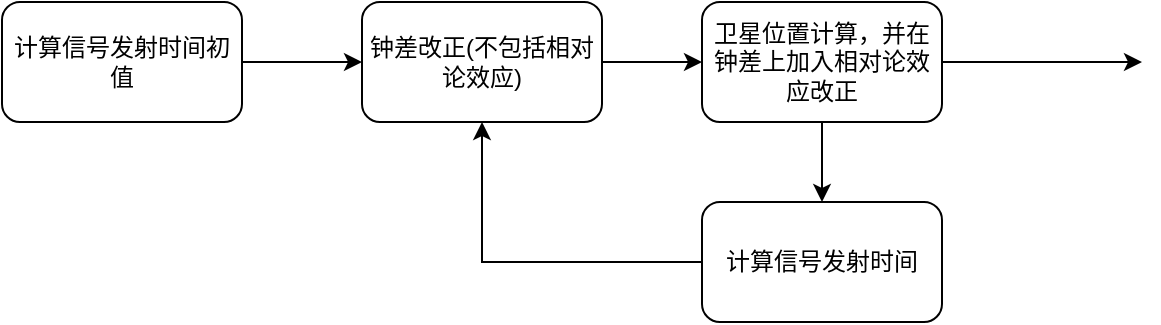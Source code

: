 <mxfile version="22.0.3" type="device">
  <diagram name="第 1 页" id="FdwuOdAJ5ioro038BymV">
    <mxGraphModel dx="1038" dy="844" grid="1" gridSize="10" guides="1" tooltips="1" connect="1" arrows="1" fold="1" page="1" pageScale="1" pageWidth="1169" pageHeight="827" math="0" shadow="0">
      <root>
        <mxCell id="0" />
        <mxCell id="1" parent="0" />
        <mxCell id="X3vj6hwvmeyu9zKs2CTb-3" value="" style="edgeStyle=orthogonalEdgeStyle;rounded=0;orthogonalLoop=1;jettySize=auto;html=1;" edge="1" parent="1" source="X3vj6hwvmeyu9zKs2CTb-1" target="X3vj6hwvmeyu9zKs2CTb-2">
          <mxGeometry relative="1" as="geometry" />
        </mxCell>
        <mxCell id="X3vj6hwvmeyu9zKs2CTb-1" value="计算信号发射时间初值" style="rounded=1;whiteSpace=wrap;html=1;" vertex="1" parent="1">
          <mxGeometry x="70" y="380" width="120" height="60" as="geometry" />
        </mxCell>
        <mxCell id="X3vj6hwvmeyu9zKs2CTb-5" value="" style="edgeStyle=orthogonalEdgeStyle;rounded=0;orthogonalLoop=1;jettySize=auto;html=1;" edge="1" parent="1" source="X3vj6hwvmeyu9zKs2CTb-2" target="X3vj6hwvmeyu9zKs2CTb-4">
          <mxGeometry relative="1" as="geometry" />
        </mxCell>
        <mxCell id="X3vj6hwvmeyu9zKs2CTb-2" value="钟差改正(不包括相对论效应)" style="whiteSpace=wrap;html=1;rounded=1;" vertex="1" parent="1">
          <mxGeometry x="250" y="380" width="120" height="60" as="geometry" />
        </mxCell>
        <mxCell id="X3vj6hwvmeyu9zKs2CTb-8" value="" style="edgeStyle=orthogonalEdgeStyle;rounded=0;orthogonalLoop=1;jettySize=auto;html=1;" edge="1" parent="1" source="X3vj6hwvmeyu9zKs2CTb-4" target="X3vj6hwvmeyu9zKs2CTb-7">
          <mxGeometry relative="1" as="geometry" />
        </mxCell>
        <mxCell id="X3vj6hwvmeyu9zKs2CTb-10" style="edgeStyle=orthogonalEdgeStyle;rounded=0;orthogonalLoop=1;jettySize=auto;html=1;" edge="1" parent="1" source="X3vj6hwvmeyu9zKs2CTb-4">
          <mxGeometry relative="1" as="geometry">
            <mxPoint x="640" y="410.0" as="targetPoint" />
          </mxGeometry>
        </mxCell>
        <mxCell id="X3vj6hwvmeyu9zKs2CTb-4" value="卫星位置计算，并在钟差上加入相对论效应改正" style="whiteSpace=wrap;html=1;rounded=1;" vertex="1" parent="1">
          <mxGeometry x="420" y="380" width="120" height="60" as="geometry" />
        </mxCell>
        <mxCell id="X3vj6hwvmeyu9zKs2CTb-9" style="edgeStyle=orthogonalEdgeStyle;rounded=0;orthogonalLoop=1;jettySize=auto;html=1;entryX=0.5;entryY=1;entryDx=0;entryDy=0;" edge="1" parent="1" source="X3vj6hwvmeyu9zKs2CTb-7" target="X3vj6hwvmeyu9zKs2CTb-2">
          <mxGeometry relative="1" as="geometry">
            <mxPoint x="290" y="460" as="targetPoint" />
          </mxGeometry>
        </mxCell>
        <mxCell id="X3vj6hwvmeyu9zKs2CTb-7" value="计算信号发射时间" style="whiteSpace=wrap;html=1;rounded=1;" vertex="1" parent="1">
          <mxGeometry x="420" y="480" width="120" height="60" as="geometry" />
        </mxCell>
      </root>
    </mxGraphModel>
  </diagram>
</mxfile>
